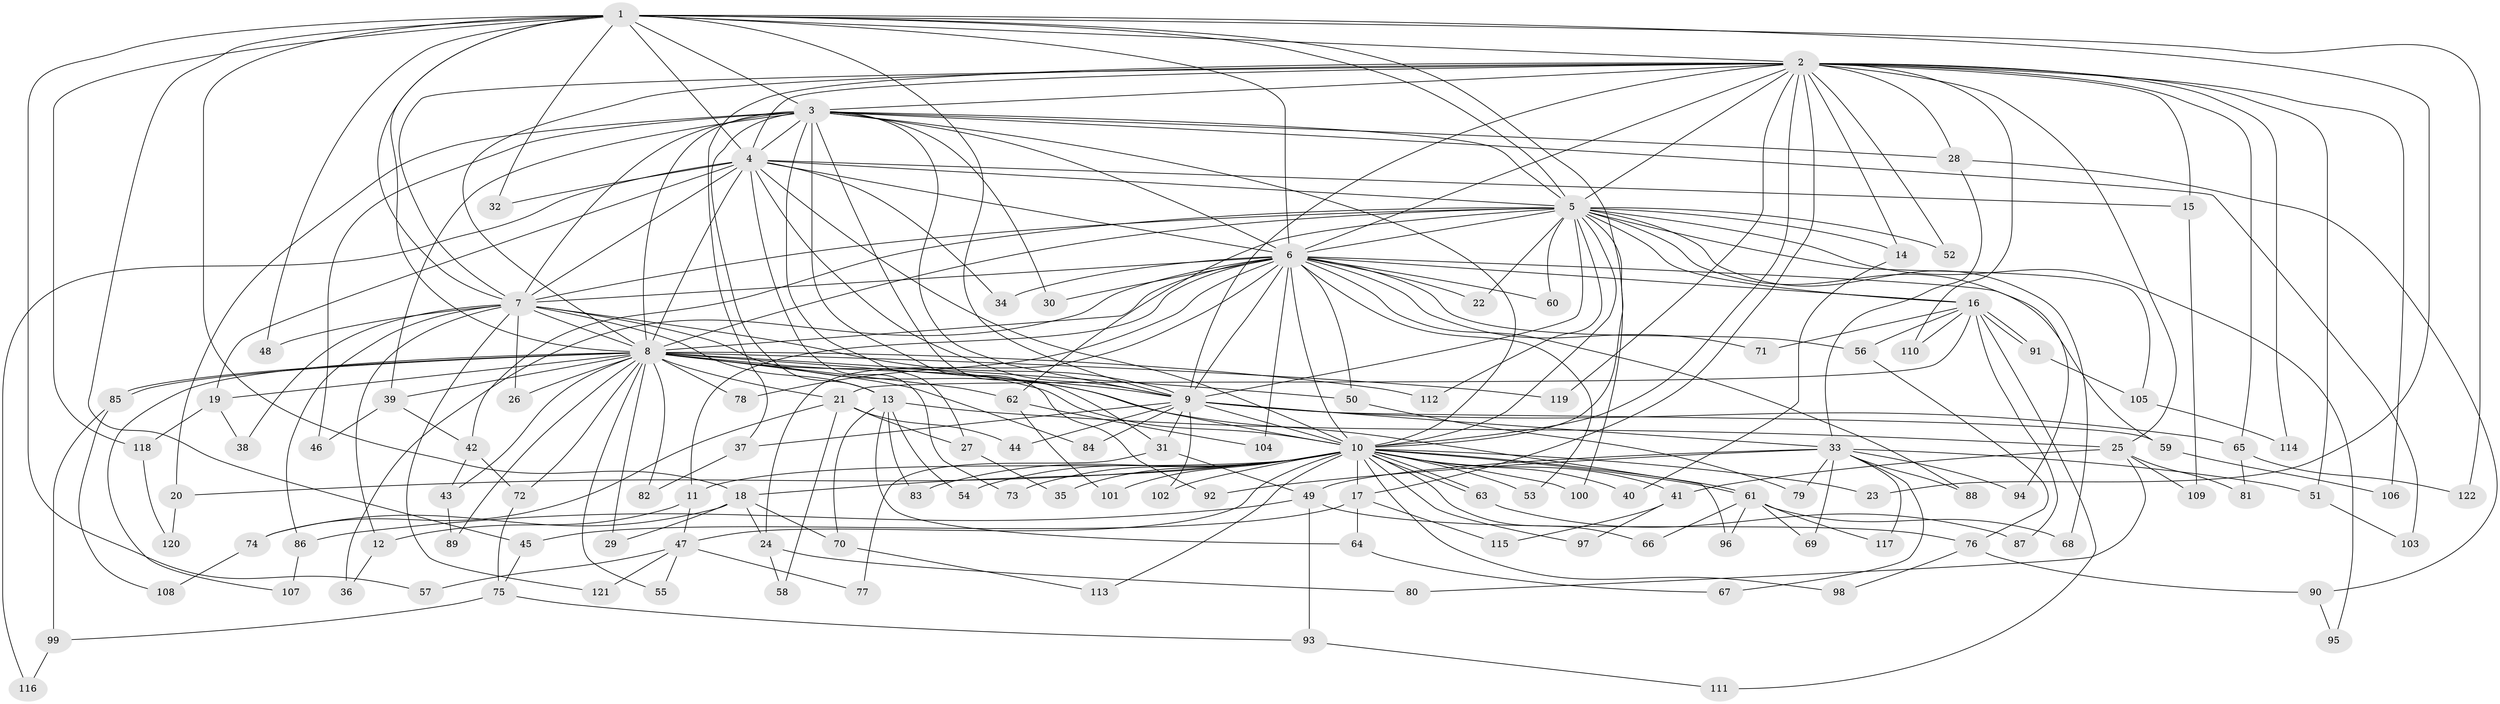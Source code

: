 // coarse degree distribution, {19: 0.01639344262295082, 3: 0.29508196721311475, 4: 0.13114754098360656, 15: 0.01639344262295082, 13: 0.03278688524590164, 6: 0.11475409836065574, 2: 0.2459016393442623, 18: 0.03278688524590164, 8: 0.01639344262295082, 5: 0.01639344262295082, 11: 0.01639344262295082, 23: 0.01639344262295082, 10: 0.01639344262295082, 24: 0.01639344262295082, 7: 0.01639344262295082}
// Generated by graph-tools (version 1.1) at 2025/36/03/04/25 23:36:37]
// undirected, 122 vertices, 269 edges
graph export_dot {
  node [color=gray90,style=filled];
  1;
  2;
  3;
  4;
  5;
  6;
  7;
  8;
  9;
  10;
  11;
  12;
  13;
  14;
  15;
  16;
  17;
  18;
  19;
  20;
  21;
  22;
  23;
  24;
  25;
  26;
  27;
  28;
  29;
  30;
  31;
  32;
  33;
  34;
  35;
  36;
  37;
  38;
  39;
  40;
  41;
  42;
  43;
  44;
  45;
  46;
  47;
  48;
  49;
  50;
  51;
  52;
  53;
  54;
  55;
  56;
  57;
  58;
  59;
  60;
  61;
  62;
  63;
  64;
  65;
  66;
  67;
  68;
  69;
  70;
  71;
  72;
  73;
  74;
  75;
  76;
  77;
  78;
  79;
  80;
  81;
  82;
  83;
  84;
  85;
  86;
  87;
  88;
  89;
  90;
  91;
  92;
  93;
  94;
  95;
  96;
  97;
  98;
  99;
  100;
  101;
  102;
  103;
  104;
  105;
  106;
  107;
  108;
  109;
  110;
  111;
  112;
  113;
  114;
  115;
  116;
  117;
  118;
  119;
  120;
  121;
  122;
  1 -- 2;
  1 -- 3;
  1 -- 4;
  1 -- 5;
  1 -- 6;
  1 -- 7;
  1 -- 8;
  1 -- 9;
  1 -- 10;
  1 -- 18;
  1 -- 23;
  1 -- 32;
  1 -- 45;
  1 -- 48;
  1 -- 57;
  1 -- 118;
  1 -- 122;
  2 -- 3;
  2 -- 4;
  2 -- 5;
  2 -- 6;
  2 -- 7;
  2 -- 8;
  2 -- 9;
  2 -- 10;
  2 -- 14;
  2 -- 15;
  2 -- 17;
  2 -- 25;
  2 -- 28;
  2 -- 37;
  2 -- 51;
  2 -- 52;
  2 -- 65;
  2 -- 106;
  2 -- 110;
  2 -- 114;
  2 -- 119;
  3 -- 4;
  3 -- 5;
  3 -- 6;
  3 -- 7;
  3 -- 8;
  3 -- 9;
  3 -- 10;
  3 -- 13;
  3 -- 20;
  3 -- 27;
  3 -- 28;
  3 -- 30;
  3 -- 31;
  3 -- 39;
  3 -- 46;
  3 -- 92;
  3 -- 103;
  4 -- 5;
  4 -- 6;
  4 -- 7;
  4 -- 8;
  4 -- 9;
  4 -- 10;
  4 -- 15;
  4 -- 19;
  4 -- 32;
  4 -- 34;
  4 -- 73;
  4 -- 116;
  5 -- 6;
  5 -- 7;
  5 -- 8;
  5 -- 9;
  5 -- 10;
  5 -- 14;
  5 -- 16;
  5 -- 22;
  5 -- 42;
  5 -- 52;
  5 -- 60;
  5 -- 62;
  5 -- 68;
  5 -- 94;
  5 -- 95;
  5 -- 100;
  5 -- 105;
  5 -- 112;
  6 -- 7;
  6 -- 8;
  6 -- 9;
  6 -- 10;
  6 -- 11;
  6 -- 16;
  6 -- 22;
  6 -- 24;
  6 -- 30;
  6 -- 34;
  6 -- 36;
  6 -- 50;
  6 -- 53;
  6 -- 56;
  6 -- 59;
  6 -- 60;
  6 -- 71;
  6 -- 78;
  6 -- 88;
  6 -- 104;
  7 -- 8;
  7 -- 9;
  7 -- 10;
  7 -- 12;
  7 -- 13;
  7 -- 26;
  7 -- 38;
  7 -- 48;
  7 -- 86;
  7 -- 121;
  8 -- 9;
  8 -- 10;
  8 -- 19;
  8 -- 21;
  8 -- 26;
  8 -- 29;
  8 -- 39;
  8 -- 43;
  8 -- 50;
  8 -- 55;
  8 -- 62;
  8 -- 72;
  8 -- 78;
  8 -- 82;
  8 -- 84;
  8 -- 85;
  8 -- 85;
  8 -- 89;
  8 -- 96;
  8 -- 107;
  8 -- 112;
  8 -- 119;
  9 -- 10;
  9 -- 31;
  9 -- 33;
  9 -- 37;
  9 -- 44;
  9 -- 59;
  9 -- 65;
  9 -- 84;
  9 -- 102;
  10 -- 11;
  10 -- 17;
  10 -- 18;
  10 -- 20;
  10 -- 23;
  10 -- 35;
  10 -- 40;
  10 -- 41;
  10 -- 47;
  10 -- 53;
  10 -- 54;
  10 -- 61;
  10 -- 61;
  10 -- 63;
  10 -- 63;
  10 -- 66;
  10 -- 73;
  10 -- 83;
  10 -- 97;
  10 -- 98;
  10 -- 100;
  10 -- 101;
  10 -- 102;
  10 -- 113;
  11 -- 12;
  11 -- 47;
  12 -- 36;
  13 -- 25;
  13 -- 54;
  13 -- 64;
  13 -- 70;
  13 -- 83;
  14 -- 40;
  15 -- 109;
  16 -- 21;
  16 -- 56;
  16 -- 71;
  16 -- 87;
  16 -- 91;
  16 -- 91;
  16 -- 110;
  16 -- 111;
  17 -- 45;
  17 -- 64;
  17 -- 115;
  18 -- 24;
  18 -- 29;
  18 -- 70;
  18 -- 74;
  19 -- 38;
  19 -- 118;
  20 -- 120;
  21 -- 27;
  21 -- 44;
  21 -- 58;
  21 -- 74;
  24 -- 58;
  24 -- 80;
  25 -- 41;
  25 -- 80;
  25 -- 81;
  25 -- 109;
  27 -- 35;
  28 -- 33;
  28 -- 90;
  31 -- 49;
  31 -- 77;
  33 -- 49;
  33 -- 51;
  33 -- 67;
  33 -- 69;
  33 -- 79;
  33 -- 88;
  33 -- 92;
  33 -- 94;
  33 -- 117;
  37 -- 82;
  39 -- 42;
  39 -- 46;
  41 -- 97;
  41 -- 115;
  42 -- 43;
  42 -- 72;
  43 -- 89;
  45 -- 75;
  47 -- 55;
  47 -- 57;
  47 -- 77;
  47 -- 121;
  49 -- 76;
  49 -- 86;
  49 -- 93;
  50 -- 79;
  51 -- 103;
  56 -- 76;
  59 -- 106;
  61 -- 66;
  61 -- 68;
  61 -- 69;
  61 -- 96;
  61 -- 117;
  62 -- 101;
  62 -- 104;
  63 -- 87;
  64 -- 67;
  65 -- 81;
  65 -- 122;
  70 -- 113;
  72 -- 75;
  74 -- 108;
  75 -- 93;
  75 -- 99;
  76 -- 90;
  76 -- 98;
  85 -- 99;
  85 -- 108;
  86 -- 107;
  90 -- 95;
  91 -- 105;
  93 -- 111;
  99 -- 116;
  105 -- 114;
  118 -- 120;
}
